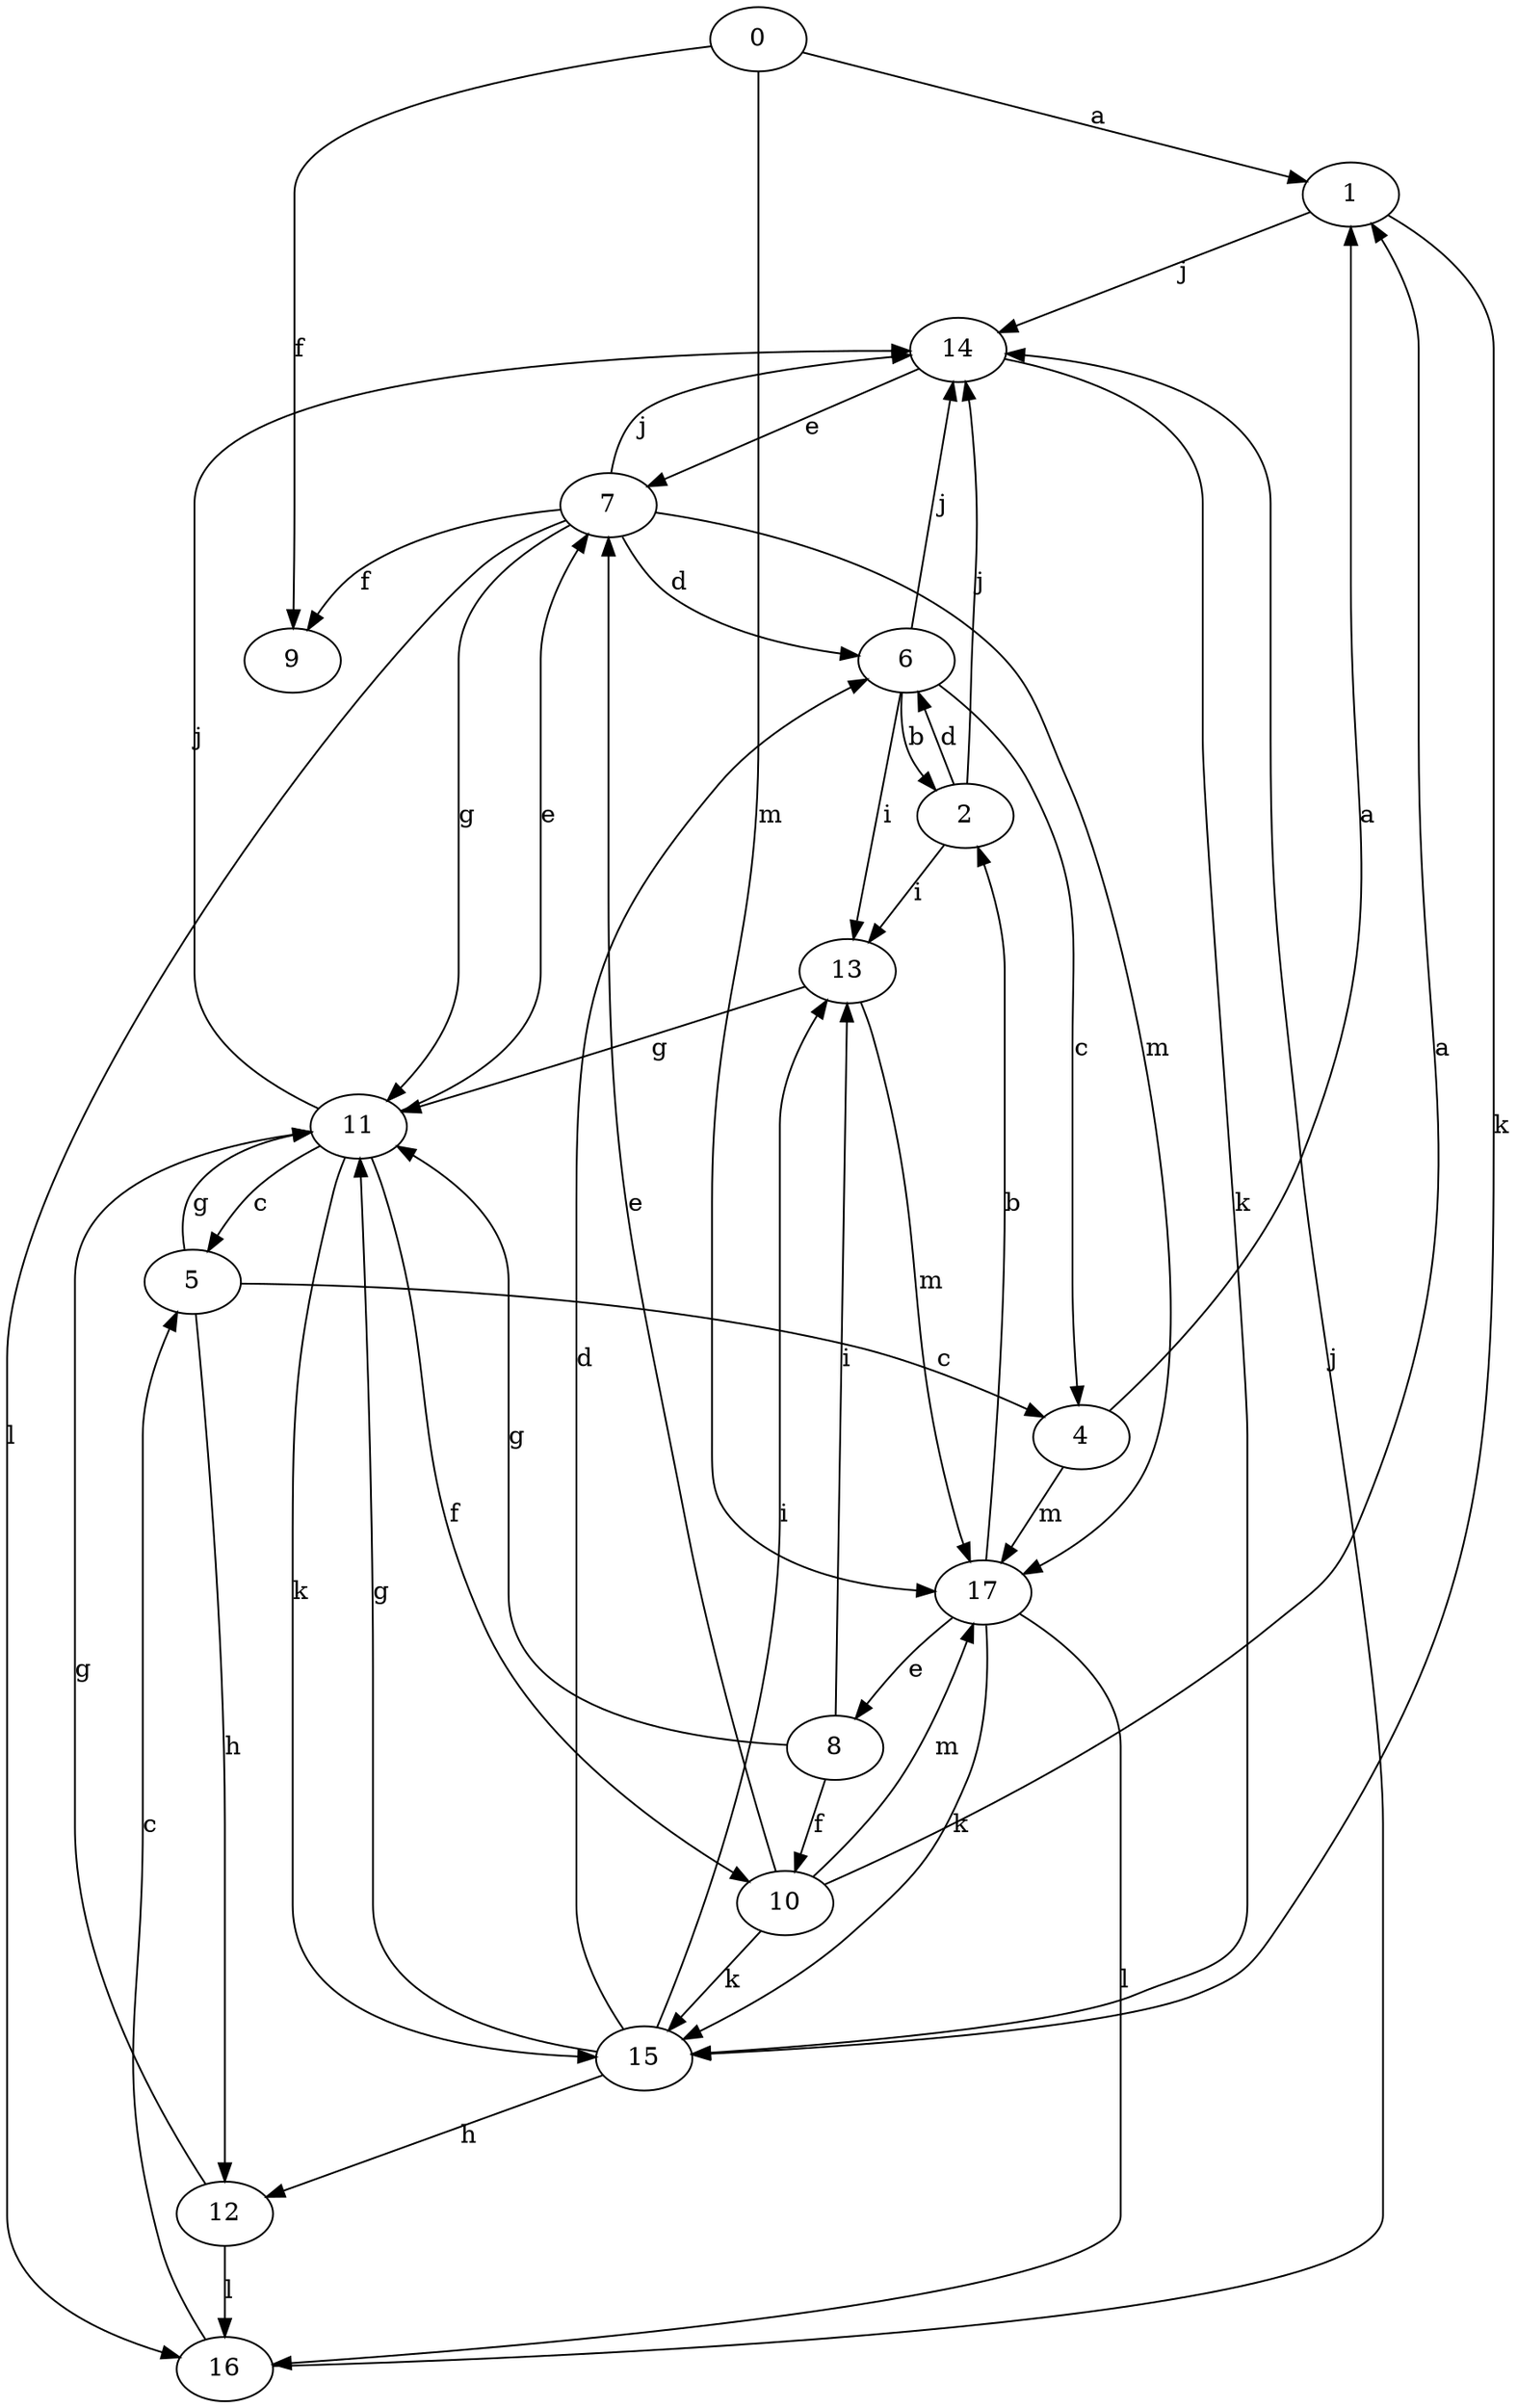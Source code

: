 strict digraph  {
0;
1;
2;
4;
5;
6;
7;
8;
9;
10;
11;
12;
13;
14;
15;
16;
17;
0 -> 1  [label=a];
0 -> 9  [label=f];
0 -> 17  [label=m];
1 -> 14  [label=j];
1 -> 15  [label=k];
2 -> 6  [label=d];
2 -> 13  [label=i];
2 -> 14  [label=j];
4 -> 1  [label=a];
4 -> 17  [label=m];
5 -> 4  [label=c];
5 -> 11  [label=g];
5 -> 12  [label=h];
6 -> 2  [label=b];
6 -> 4  [label=c];
6 -> 13  [label=i];
6 -> 14  [label=j];
7 -> 6  [label=d];
7 -> 9  [label=f];
7 -> 11  [label=g];
7 -> 14  [label=j];
7 -> 16  [label=l];
7 -> 17  [label=m];
8 -> 10  [label=f];
8 -> 11  [label=g];
8 -> 13  [label=i];
10 -> 1  [label=a];
10 -> 7  [label=e];
10 -> 15  [label=k];
10 -> 17  [label=m];
11 -> 5  [label=c];
11 -> 7  [label=e];
11 -> 10  [label=f];
11 -> 14  [label=j];
11 -> 15  [label=k];
12 -> 11  [label=g];
12 -> 16  [label=l];
13 -> 11  [label=g];
13 -> 17  [label=m];
14 -> 7  [label=e];
14 -> 15  [label=k];
15 -> 6  [label=d];
15 -> 11  [label=g];
15 -> 12  [label=h];
15 -> 13  [label=i];
16 -> 5  [label=c];
16 -> 14  [label=j];
17 -> 2  [label=b];
17 -> 8  [label=e];
17 -> 15  [label=k];
17 -> 16  [label=l];
}
